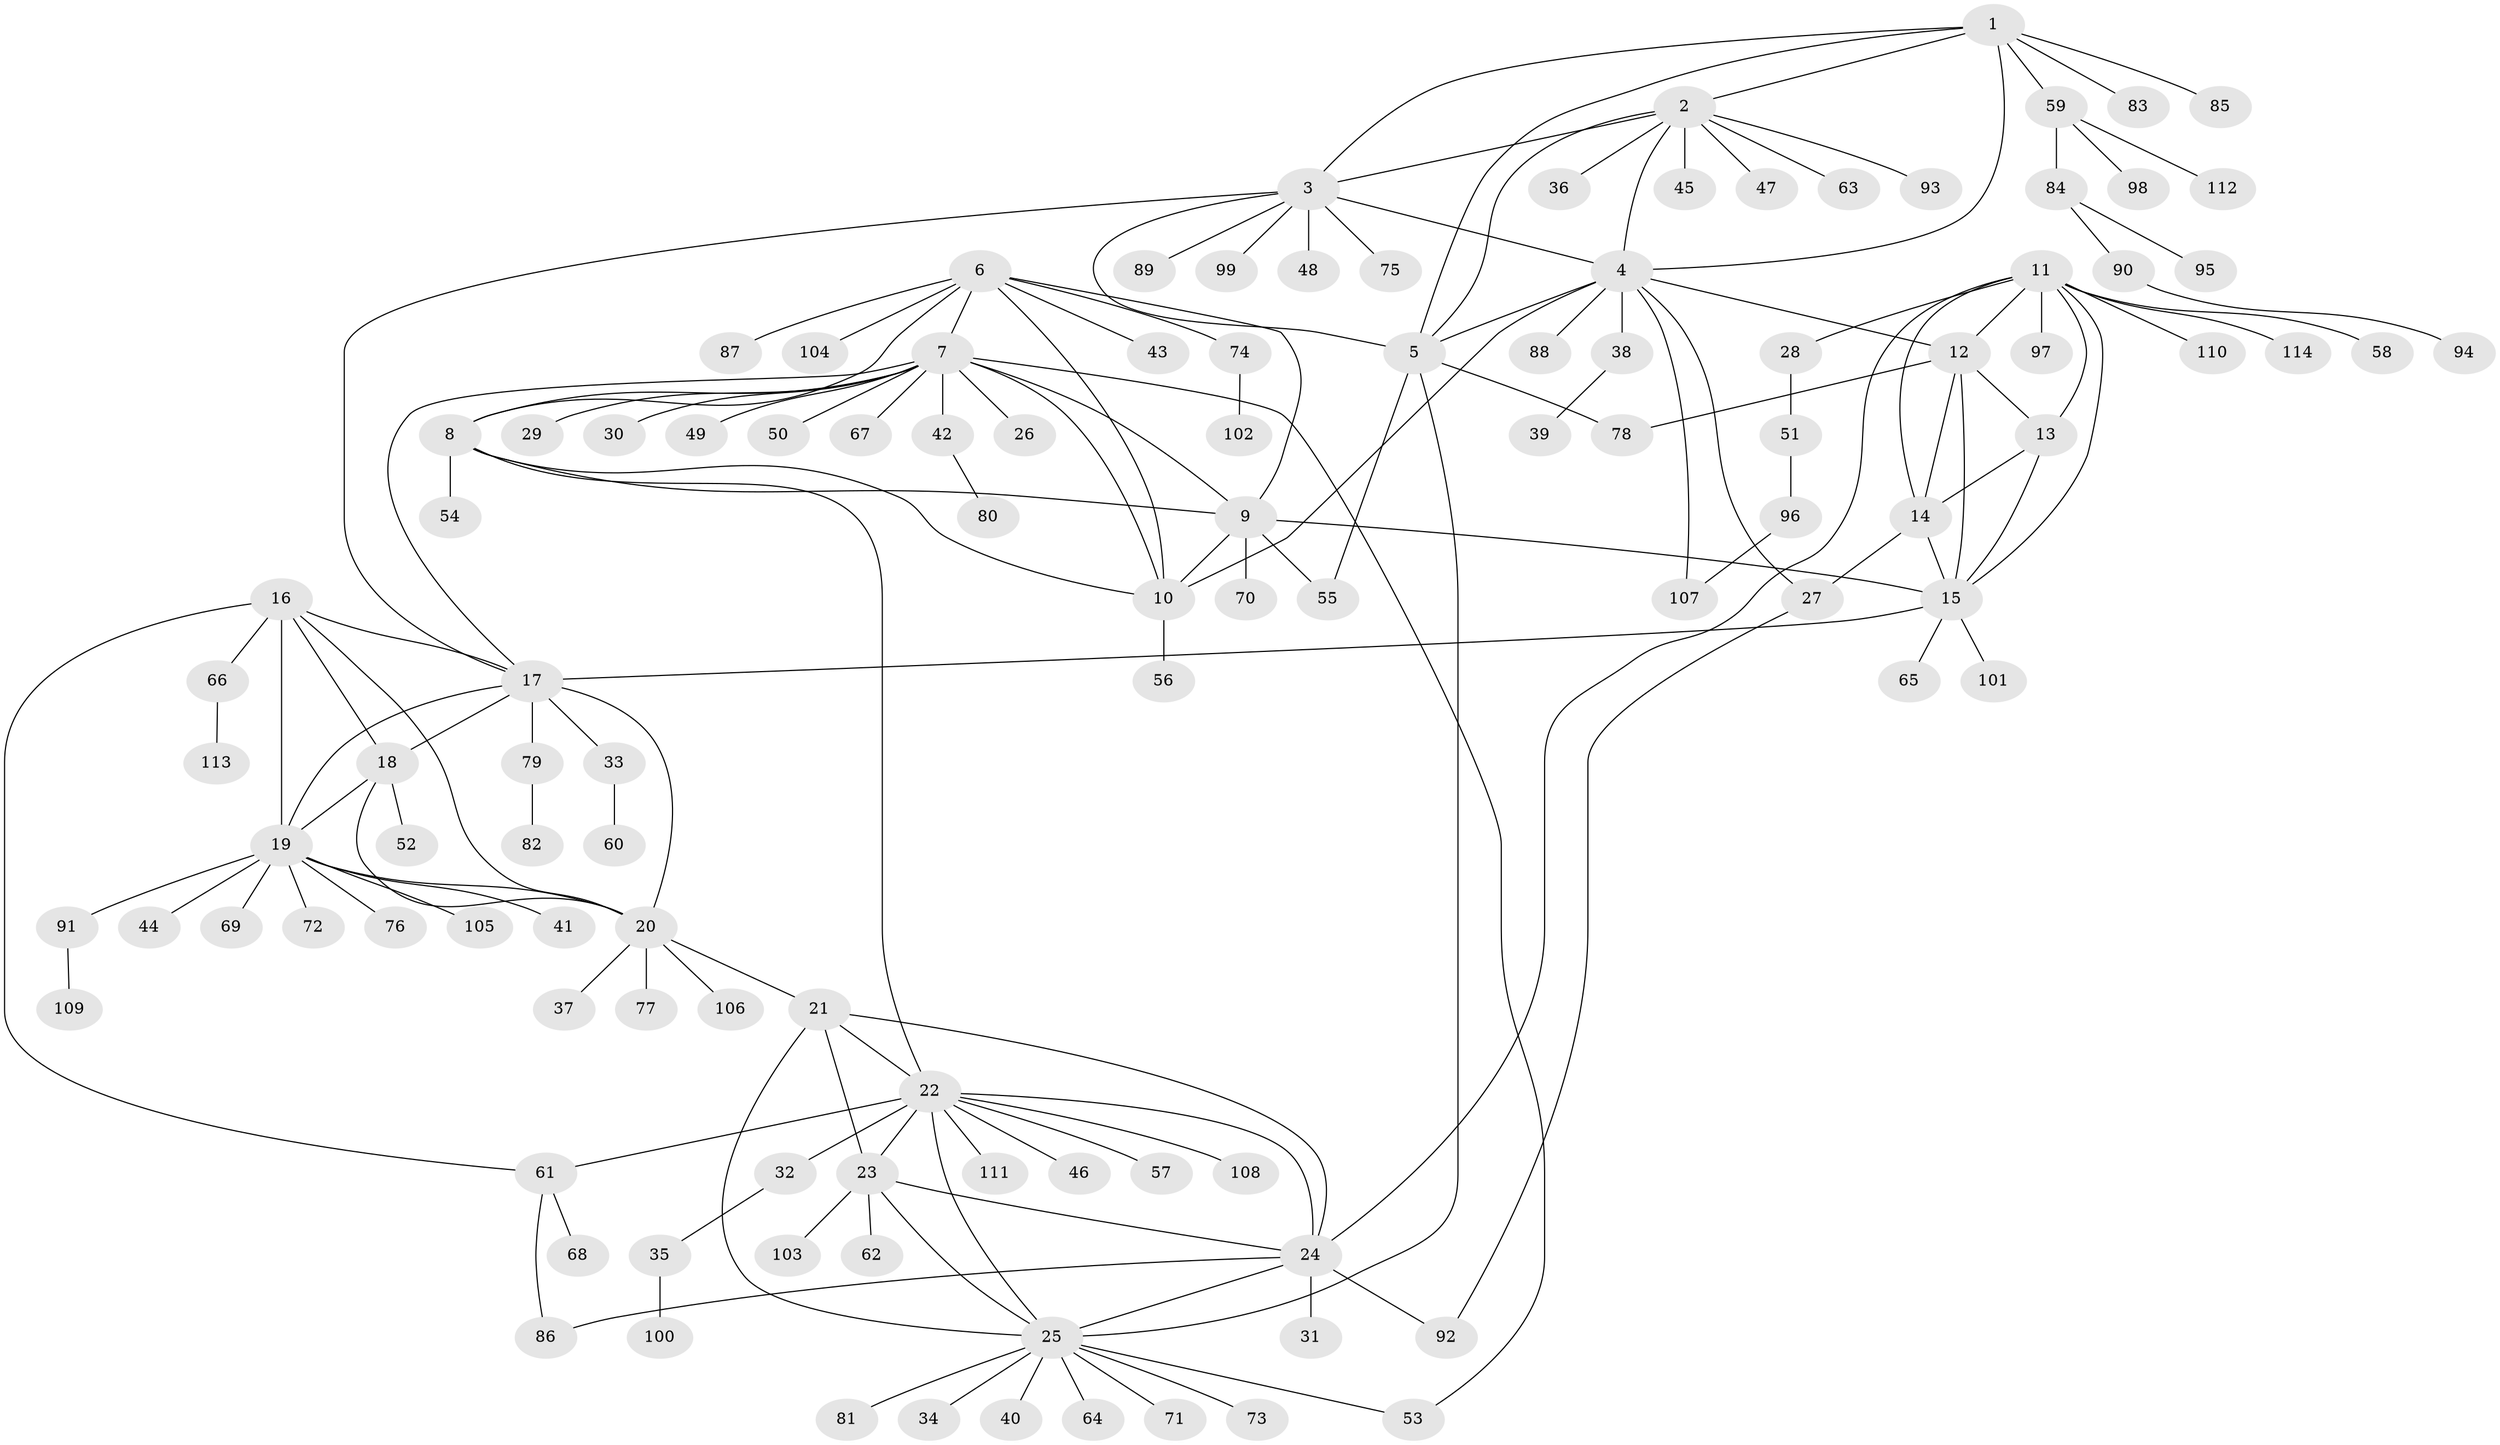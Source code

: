 // coarse degree distribution, {8: 0.03296703296703297, 13: 0.02197802197802198, 12: 0.01098901098901099, 6: 0.054945054945054944, 11: 0.01098901098901099, 7: 0.01098901098901099, 3: 0.04395604395604396, 4: 0.01098901098901099, 5: 0.01098901098901099, 9: 0.02197802197802198, 10: 0.01098901098901099, 1: 0.6483516483516484, 2: 0.10989010989010989}
// Generated by graph-tools (version 1.1) at 2025/42/03/06/25 10:42:08]
// undirected, 114 vertices, 157 edges
graph export_dot {
graph [start="1"]
  node [color=gray90,style=filled];
  1;
  2;
  3;
  4;
  5;
  6;
  7;
  8;
  9;
  10;
  11;
  12;
  13;
  14;
  15;
  16;
  17;
  18;
  19;
  20;
  21;
  22;
  23;
  24;
  25;
  26;
  27;
  28;
  29;
  30;
  31;
  32;
  33;
  34;
  35;
  36;
  37;
  38;
  39;
  40;
  41;
  42;
  43;
  44;
  45;
  46;
  47;
  48;
  49;
  50;
  51;
  52;
  53;
  54;
  55;
  56;
  57;
  58;
  59;
  60;
  61;
  62;
  63;
  64;
  65;
  66;
  67;
  68;
  69;
  70;
  71;
  72;
  73;
  74;
  75;
  76;
  77;
  78;
  79;
  80;
  81;
  82;
  83;
  84;
  85;
  86;
  87;
  88;
  89;
  90;
  91;
  92;
  93;
  94;
  95;
  96;
  97;
  98;
  99;
  100;
  101;
  102;
  103;
  104;
  105;
  106;
  107;
  108;
  109;
  110;
  111;
  112;
  113;
  114;
  1 -- 2;
  1 -- 3;
  1 -- 4;
  1 -- 5;
  1 -- 59;
  1 -- 83;
  1 -- 85;
  2 -- 3;
  2 -- 4;
  2 -- 5;
  2 -- 36;
  2 -- 45;
  2 -- 47;
  2 -- 63;
  2 -- 93;
  3 -- 4;
  3 -- 5;
  3 -- 17;
  3 -- 48;
  3 -- 75;
  3 -- 89;
  3 -- 99;
  4 -- 5;
  4 -- 10;
  4 -- 12;
  4 -- 27;
  4 -- 38;
  4 -- 88;
  4 -- 107;
  5 -- 25;
  5 -- 55;
  5 -- 78;
  6 -- 7;
  6 -- 8;
  6 -- 9;
  6 -- 10;
  6 -- 43;
  6 -- 74;
  6 -- 87;
  6 -- 104;
  7 -- 8;
  7 -- 9;
  7 -- 10;
  7 -- 17;
  7 -- 26;
  7 -- 29;
  7 -- 30;
  7 -- 42;
  7 -- 49;
  7 -- 50;
  7 -- 53;
  7 -- 67;
  8 -- 9;
  8 -- 10;
  8 -- 22;
  8 -- 54;
  9 -- 10;
  9 -- 15;
  9 -- 55;
  9 -- 70;
  10 -- 56;
  11 -- 12;
  11 -- 13;
  11 -- 14;
  11 -- 15;
  11 -- 24;
  11 -- 28;
  11 -- 58;
  11 -- 97;
  11 -- 110;
  11 -- 114;
  12 -- 13;
  12 -- 14;
  12 -- 15;
  12 -- 78;
  13 -- 14;
  13 -- 15;
  14 -- 15;
  14 -- 27;
  15 -- 17;
  15 -- 65;
  15 -- 101;
  16 -- 17;
  16 -- 18;
  16 -- 19;
  16 -- 20;
  16 -- 61;
  16 -- 66;
  17 -- 18;
  17 -- 19;
  17 -- 20;
  17 -- 33;
  17 -- 79;
  18 -- 19;
  18 -- 20;
  18 -- 52;
  19 -- 20;
  19 -- 41;
  19 -- 44;
  19 -- 69;
  19 -- 72;
  19 -- 76;
  19 -- 91;
  19 -- 105;
  20 -- 21;
  20 -- 37;
  20 -- 77;
  20 -- 106;
  21 -- 22;
  21 -- 23;
  21 -- 24;
  21 -- 25;
  22 -- 23;
  22 -- 24;
  22 -- 25;
  22 -- 32;
  22 -- 46;
  22 -- 57;
  22 -- 61;
  22 -- 108;
  22 -- 111;
  23 -- 24;
  23 -- 25;
  23 -- 62;
  23 -- 103;
  24 -- 25;
  24 -- 31;
  24 -- 86;
  24 -- 92;
  25 -- 34;
  25 -- 40;
  25 -- 53;
  25 -- 64;
  25 -- 71;
  25 -- 73;
  25 -- 81;
  27 -- 92;
  28 -- 51;
  32 -- 35;
  33 -- 60;
  35 -- 100;
  38 -- 39;
  42 -- 80;
  51 -- 96;
  59 -- 84;
  59 -- 98;
  59 -- 112;
  61 -- 68;
  61 -- 86;
  66 -- 113;
  74 -- 102;
  79 -- 82;
  84 -- 90;
  84 -- 95;
  90 -- 94;
  91 -- 109;
  96 -- 107;
}
